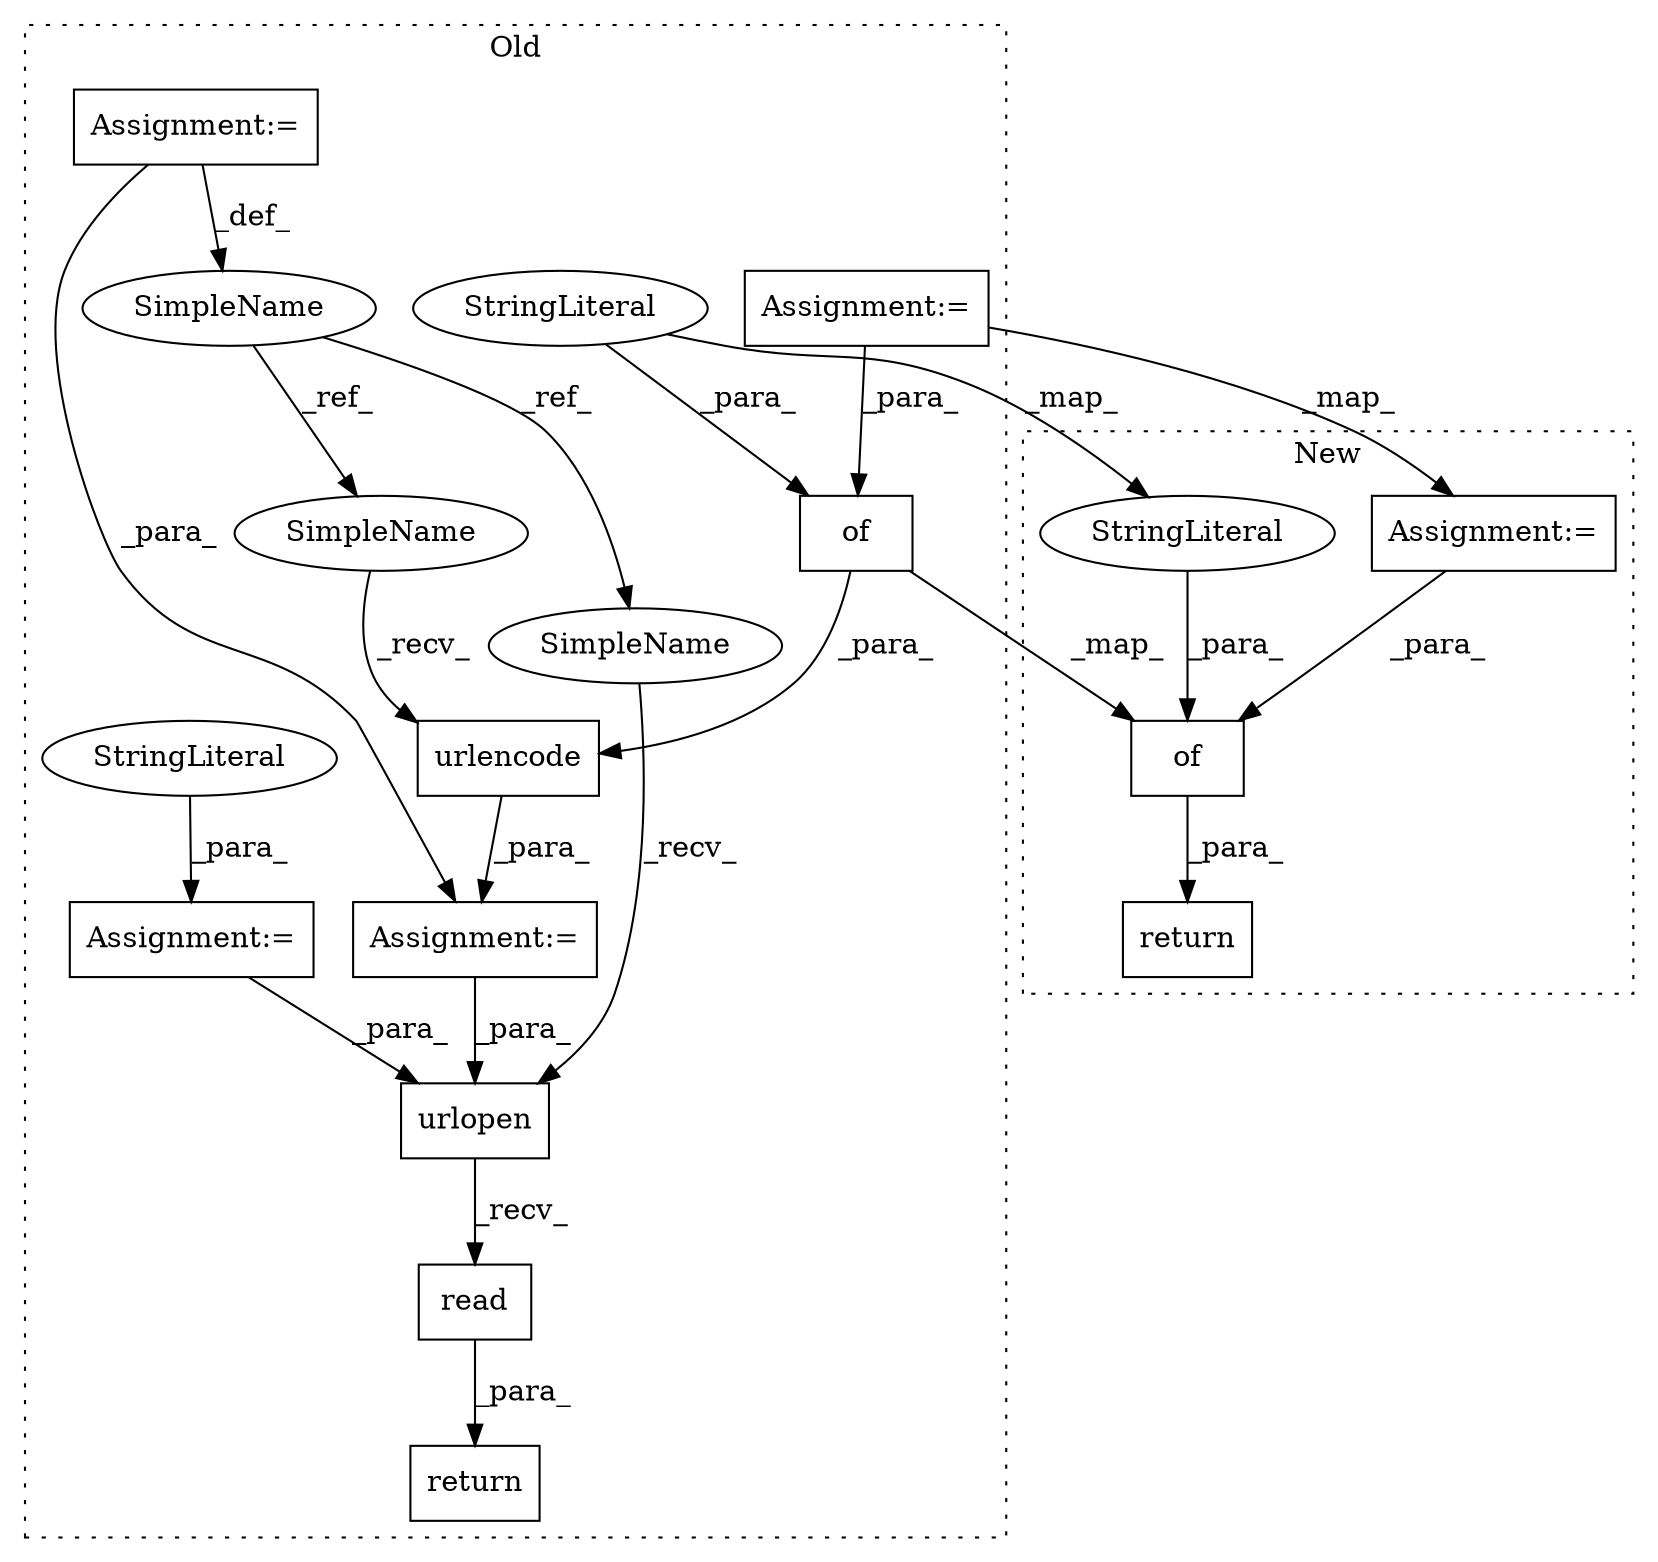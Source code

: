 digraph G {
subgraph cluster0 {
1 [label="urlencode" a="32" s="4000,4055" l="10,1" shape="box"];
3 [label="SimpleName" a="42" s="3878" l="6" shape="ellipse"];
4 [label="urlopen" a="32" s="4076,4094" l="8,1" shape="box"];
5 [label="read" a="32" s="4096" l="6" shape="box"];
7 [label="of" a="32" s="4014,4054" l="3,1" shape="box"];
8 [label="Assignment:=" a="7" s="3878" l="6" shape="box"];
9 [label="Assignment:=" a="7" s="3992" l="1" shape="box"];
10 [label="return" a="41" s="4062" l="7" shape="box"];
11 [label="Assignment:=" a="7" s="3925" l="1" shape="box"];
12 [label="StringLiteral" a="45" s="3926" l="54" shape="ellipse"];
13 [label="StringLiteral" a="45" s="4037" l="9" shape="ellipse"];
15 [label="Assignment:=" a="7" s="3857" l="7" shape="box"];
17 [label="SimpleName" a="42" s="3993" l="6" shape="ellipse"];
18 [label="SimpleName" a="42" s="4069" l="6" shape="ellipse"];
label = "Old";
style="dotted";
}
subgraph cluster1 {
2 [label="return" a="41" s="2922" l="7" shape="box"];
6 [label="of" a="32" s="2933,2973" l="3,1" shape="box"];
14 [label="StringLiteral" a="45" s="2936" l="9" shape="ellipse"];
16 [label="Assignment:=" a="7" s="2893" l="7" shape="box"];
label = "New";
style="dotted";
}
1 -> 9 [label="_para_"];
3 -> 18 [label="_ref_"];
3 -> 17 [label="_ref_"];
4 -> 5 [label="_recv_"];
5 -> 10 [label="_para_"];
6 -> 2 [label="_para_"];
7 -> 6 [label="_map_"];
7 -> 1 [label="_para_"];
8 -> 9 [label="_para_"];
8 -> 3 [label="_def_"];
9 -> 4 [label="_para_"];
11 -> 4 [label="_para_"];
12 -> 11 [label="_para_"];
13 -> 7 [label="_para_"];
13 -> 14 [label="_map_"];
14 -> 6 [label="_para_"];
15 -> 7 [label="_para_"];
15 -> 16 [label="_map_"];
16 -> 6 [label="_para_"];
17 -> 1 [label="_recv_"];
18 -> 4 [label="_recv_"];
}